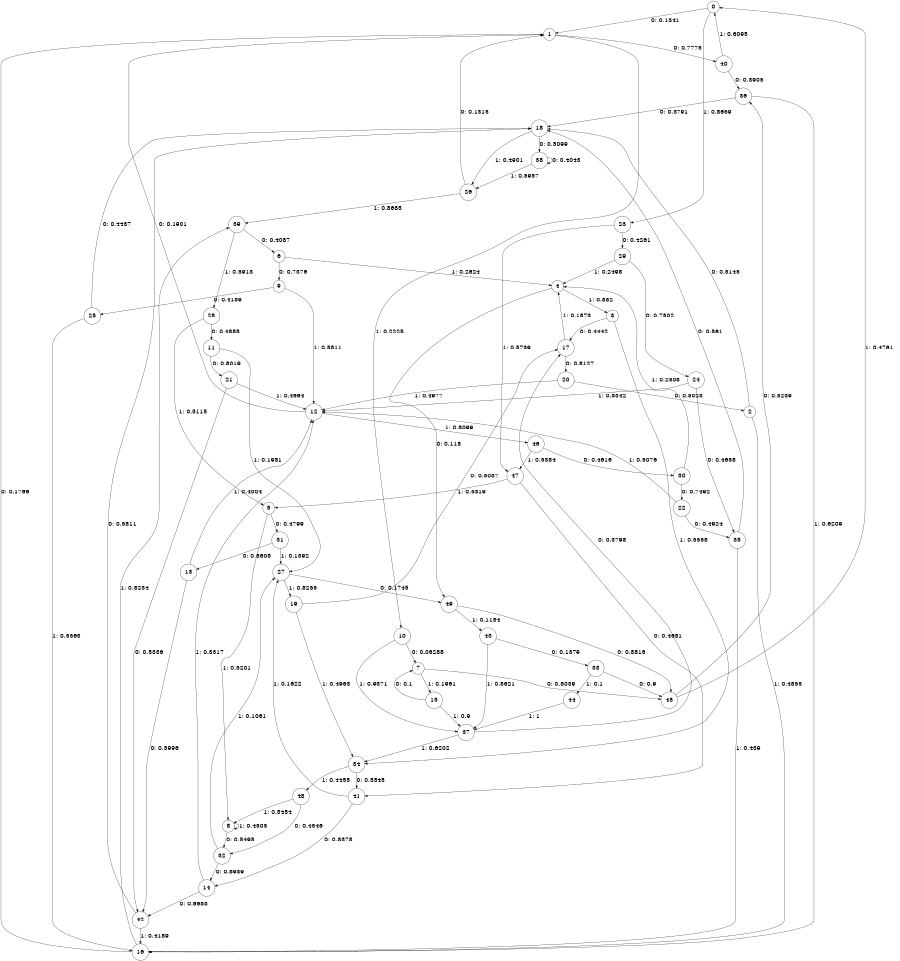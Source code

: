 digraph "ch1concat_phase3_L8" {
size = "6,8.5";
ratio = "fill";
node [shape = circle];
node [fontsize = 24];
edge [fontsize = 24];
0 -> 1 [label = "0: 0.1341   "];
0 -> 23 [label = "1: 0.8659   "];
1 -> 40 [label = "0: 0.7775   "];
1 -> 10 [label = "1: 0.2225   "];
2 -> 18 [label = "0: 0.5145   "];
2 -> 16 [label = "1: 0.4855   "];
3 -> 17 [label = "0: 0.4442   "];
3 -> 34 [label = "1: 0.5558   "];
4 -> 49 [label = "0: 0.118    "];
4 -> 3 [label = "1: 0.882    "];
5 -> 31 [label = "0: 0.4799   "];
5 -> 8 [label = "1: 0.5201   "];
6 -> 9 [label = "0: 0.7376   "];
6 -> 4 [label = "1: 0.2624   "];
7 -> 45 [label = "0: 0.8039   "];
7 -> 15 [label = "1: 0.1961   "];
8 -> 32 [label = "0: 0.5495   "];
8 -> 8 [label = "1: 0.4505   "];
9 -> 25 [label = "0: 0.4189   "];
9 -> 12 [label = "1: 0.5811   "];
10 -> 7 [label = "0: 0.06288  "];
10 -> 37 [label = "1: 0.9371   "];
11 -> 21 [label = "0: 0.8019   "];
11 -> 27 [label = "1: 0.1981   "];
12 -> 1 [label = "0: 0.1901   "];
12 -> 46 [label = "1: 0.8099   "];
13 -> 42 [label = "0: 0.5996   "];
13 -> 12 [label = "1: 0.4004   "];
14 -> 42 [label = "0: 0.6683   "];
14 -> 12 [label = "1: 0.3317   "];
15 -> 7 [label = "0: 0.1      "];
15 -> 37 [label = "1: 0.9      "];
16 -> 1 [label = "0: 0.1766   "];
16 -> 39 [label = "1: 0.8234   "];
17 -> 20 [label = "0: 0.8127   "];
17 -> 4 [label = "1: 0.1873   "];
18 -> 38 [label = "0: 0.5099   "];
18 -> 26 [label = "1: 0.4901   "];
19 -> 17 [label = "0: 0.5037   "];
19 -> 34 [label = "1: 0.4963   "];
20 -> 2 [label = "0: 0.5023   "];
20 -> 12 [label = "1: 0.4977   "];
21 -> 42 [label = "0: 0.5336   "];
21 -> 12 [label = "1: 0.4664   "];
22 -> 35 [label = "0: 0.4924   "];
22 -> 12 [label = "1: 0.5076   "];
23 -> 29 [label = "0: 0.4261   "];
23 -> 47 [label = "1: 0.5739   "];
24 -> 35 [label = "0: 0.4658   "];
24 -> 12 [label = "1: 0.5342   "];
25 -> 18 [label = "0: 0.4437   "];
25 -> 16 [label = "1: 0.5563   "];
26 -> 1 [label = "0: 0.1315   "];
26 -> 39 [label = "1: 0.8685   "];
27 -> 49 [label = "0: 0.1745   "];
27 -> 19 [label = "1: 0.8255   "];
28 -> 11 [label = "0: 0.4885   "];
28 -> 5 [label = "1: 0.5115   "];
29 -> 24 [label = "0: 0.7502   "];
29 -> 4 [label = "1: 0.2498   "];
30 -> 22 [label = "0: 0.7492   "];
30 -> 4 [label = "1: 0.2508   "];
31 -> 13 [label = "0: 0.8608   "];
31 -> 27 [label = "1: 0.1392   "];
32 -> 14 [label = "0: 0.8939   "];
32 -> 27 [label = "1: 0.1061   "];
33 -> 45 [label = "0: 0.9      "];
33 -> 44 [label = "1: 0.1      "];
34 -> 41 [label = "0: 0.5545   "];
34 -> 48 [label = "1: 0.4455   "];
35 -> 18 [label = "0: 0.561    "];
35 -> 16 [label = "1: 0.439    "];
36 -> 18 [label = "0: 0.3791   "];
36 -> 16 [label = "1: 0.6209   "];
37 -> 17 [label = "0: 0.3798   "];
37 -> 34 [label = "1: 0.6202   "];
38 -> 38 [label = "0: 0.4043   "];
38 -> 26 [label = "1: 0.5957   "];
39 -> 6 [label = "0: 0.4087   "];
39 -> 28 [label = "1: 0.5913   "];
40 -> 36 [label = "0: 0.3905   "];
40 -> 0 [label = "1: 0.6095   "];
41 -> 14 [label = "0: 0.8378   "];
41 -> 27 [label = "1: 0.1622   "];
42 -> 18 [label = "0: 0.5811   "];
42 -> 16 [label = "1: 0.4189   "];
43 -> 33 [label = "0: 0.1379   "];
43 -> 37 [label = "1: 0.8621   "];
44 -> 37 [label = "1: 1        "];
45 -> 36 [label = "0: 0.5239   "];
45 -> 0 [label = "1: 0.4761   "];
46 -> 30 [label = "0: 0.4616   "];
46 -> 47 [label = "1: 0.5384   "];
47 -> 41 [label = "0: 0.4681   "];
47 -> 5 [label = "1: 0.5319   "];
48 -> 32 [label = "0: 0.4546   "];
48 -> 8 [label = "1: 0.5454   "];
49 -> 45 [label = "0: 0.8816   "];
49 -> 43 [label = "1: 0.1184   "];
}